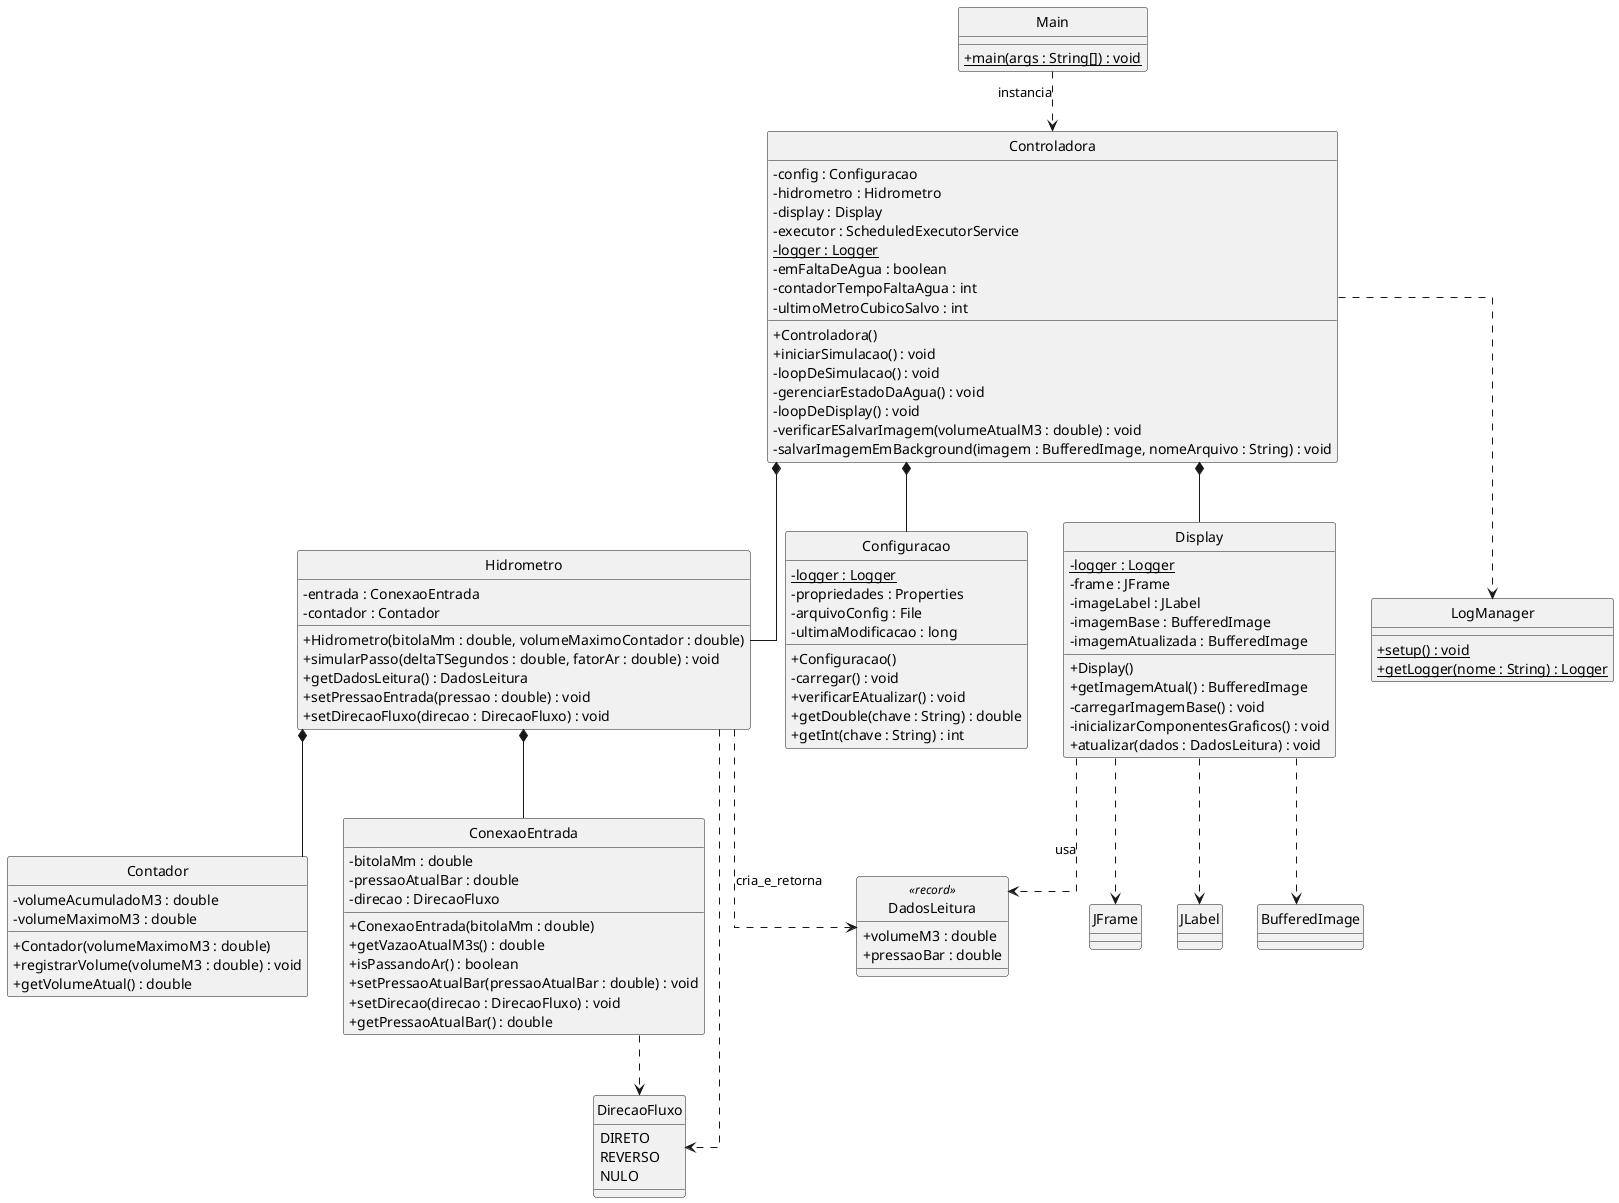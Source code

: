 @startuml
skinparam classAttributeIconSize 0
skinparam style strictuml
skinparam groupInheritance 2
skinparam shadowing false
skinparam linetype ortho

class Main {
  {static} + main(args : String[]) : void
}

class Controladora {
  - config : Configuracao
  - hidrometro : Hidrometro
  - display : Display
  - executor : ScheduledExecutorService
  - {static} logger : Logger
  - emFaltaDeAgua : boolean
  - contadorTempoFaltaAgua : int
  - ultimoMetroCubicoSalvo : int
  + Controladora()
  + iniciarSimulacao() : void
  - loopDeSimulacao() : void
  - gerenciarEstadoDaAgua() : void
  - loopDeDisplay() : void
  - verificarESalvarImagem(volumeAtualM3 : double) : void
  - salvarImagemEmBackground(imagem : BufferedImage, nomeArquivo : String) : void
}

class Hidrometro {
  - entrada : ConexaoEntrada
  - contador : Contador
  + Hidrometro(bitolaMm : double, volumeMaximoContador : double)
  + simularPasso(deltaTSegundos : double, fatorAr : double) : void
  + getDadosLeitura() : DadosLeitura
  + setPressaoEntrada(pressao : double) : void
  + setDirecaoFluxo(direcao : DirecaoFluxo) : void
}

class Contador {
  - volumeAcumuladoM3 : double
  - volumeMaximoM3 : double
  + Contador(volumeMaximoM3 : double)
  + registrarVolume(volumeM3 : double) : void
  + getVolumeAtual() : double
}

class ConexaoEntrada {
  - bitolaMm : double
  - pressaoAtualBar : double
  - direcao : DirecaoFluxo
  + ConexaoEntrada(bitolaMm : double)
  + getVazaoAtualM3s() : double
  + isPassandoAr() : boolean
  + setPressaoAtualBar(pressaoAtualBar : double) : void
  + setDirecao(direcao : DirecaoFluxo) : void
  + getPressaoAtualBar() : double
}

class Configuracao {
  - {static} logger : Logger
  - propriedades : Properties
  - arquivoConfig : File
  - ultimaModificacao : long
  + Configuracao()
  - carregar() : void
  + verificarEAtualizar() : void
  + getDouble(chave : String) : double
  + getInt(chave : String) : int
}

class Display {
  - {static} logger : Logger
  - frame : JFrame
  - imageLabel : JLabel
  - imagemBase : BufferedImage
  - imagemAtualizada : BufferedImage
  + Display()
  + getImagemAtual() : BufferedImage
  - carregarImagemBase() : void
  - inicializarComponentesGraficos() : void
  + atualizar(dados : DadosLeitura) : void
}

class LogManager {
  {static} + setup() : void
  {static} + getLogger(nome : String) : Logger
}

class DadosLeitura <<record>> {
  + volumeM3 : double
  + pressaoBar : double
}

enum DirecaoFluxo {
  DIRETO
  REVERSO
  NULO
}

' relações (composição / dependência)
Controladora *-- Hidrometro
Controladora *-- Display
Controladora *-- Configuracao
Hidrometro *-- Contador
Hidrometro *-- ConexaoEntrada

Main ..> Controladora : instancia
Controladora ..> LogManager
Display ..> DadosLeitura : usa
Display ..> JFrame
Display ..> JLabel
Display ..> BufferedImage
Hidrometro ..> DadosLeitura : cria_e_retorna
Hidrometro ..> DirecaoFluxo
ConexaoEntrada ..> DirecaoFluxo

@enduml
